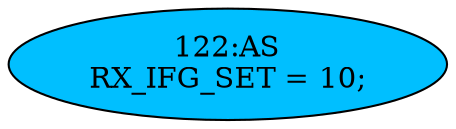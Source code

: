 strict digraph "" {
	node [label="\N"];
	"122:AS"	 [ast="<pyverilog.vparser.ast.Assign object at 0x7fdff6ff3790>",
		def_var="['RX_IFG_SET']",
		fillcolor=deepskyblue,
		label="122:AS
RX_IFG_SET = 10;",
		statements="[]",
		style=filled,
		typ=Assign,
		use_var="[]"];
}
